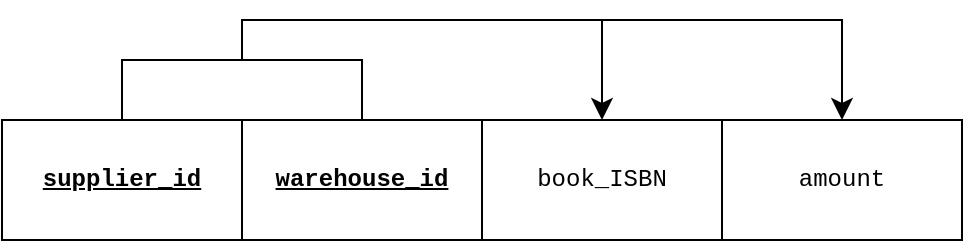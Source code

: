 <mxfile version="21.3.0">
  <diagram name="Page-1" id="MqEHJxqcGR0iH7Ui8UXM">
    <mxGraphModel dx="1000" dy="-1650" grid="1" gridSize="10" guides="1" tooltips="1" connect="1" arrows="1" fold="1" page="1" pageScale="1" pageWidth="850" pageHeight="1100" math="0" shadow="0">
      <root>
        <mxCell id="0" />
        <mxCell id="1" parent="0" />
        <mxCell id="JPP7-0GU8lm2cm0_T6wu-165" value="supplier_id" style="rounded=0;whiteSpace=wrap;html=1;fontStyle=5;fontFamily=Courier New;labelBackgroundColor=none;" parent="1" vertex="1">
          <mxGeometry x="60" y="2990" width="120" height="60" as="geometry" />
        </mxCell>
        <mxCell id="JPP7-0GU8lm2cm0_T6wu-166" value="warehouse_id" style="rounded=0;whiteSpace=wrap;html=1;fontStyle=5;fontFamily=Courier New;labelBackgroundColor=none;" parent="1" vertex="1">
          <mxGeometry x="180" y="2990" width="120" height="60" as="geometry" />
        </mxCell>
        <mxCell id="JPP7-0GU8lm2cm0_T6wu-167" value="book_ISBN" style="rounded=0;whiteSpace=wrap;html=1;fontFamily=Courier New;labelBackgroundColor=none;" parent="1" vertex="1">
          <mxGeometry x="300" y="2990" width="120" height="60" as="geometry" />
        </mxCell>
        <mxCell id="JPP7-0GU8lm2cm0_T6wu-168" value="amount" style="rounded=0;whiteSpace=wrap;html=1;fontFamily=Courier New;labelBackgroundColor=none;" parent="1" vertex="1">
          <mxGeometry x="420" y="2990" width="120" height="60" as="geometry" />
        </mxCell>
        <mxCell id="JPP7-0GU8lm2cm0_T6wu-169" value="" style="shape=partialRectangle;whiteSpace=wrap;html=1;bottom=1;right=1;left=1;top=0;fillColor=none;routingCenterX=-0.5;direction=west;" parent="1" vertex="1">
          <mxGeometry x="120" y="2960" width="120" height="30" as="geometry" />
        </mxCell>
        <mxCell id="JPP7-0GU8lm2cm0_T6wu-170" value="" style="edgeStyle=elbowEdgeStyle;elbow=vertical;endArrow=classic;html=1;curved=0;rounded=0;endSize=8;startSize=8;exitX=0.5;exitY=1;exitDx=0;exitDy=0;entryX=0.5;entryY=0;entryDx=0;entryDy=0;" parent="1" source="JPP7-0GU8lm2cm0_T6wu-169" target="JPP7-0GU8lm2cm0_T6wu-167" edge="1">
          <mxGeometry width="50" height="50" relative="1" as="geometry">
            <mxPoint x="290" y="3070" as="sourcePoint" />
            <mxPoint x="340" y="3020" as="targetPoint" />
            <Array as="points">
              <mxPoint x="280" y="2940" />
              <mxPoint x="300" y="2960" />
            </Array>
          </mxGeometry>
        </mxCell>
        <mxCell id="JPP7-0GU8lm2cm0_T6wu-171" value="" style="edgeStyle=elbowEdgeStyle;elbow=vertical;endArrow=classic;html=1;curved=0;rounded=0;endSize=8;startSize=8;exitX=0.5;exitY=1;exitDx=0;exitDy=0;entryX=0.5;entryY=0;entryDx=0;entryDy=0;" parent="1" source="JPP7-0GU8lm2cm0_T6wu-169" target="JPP7-0GU8lm2cm0_T6wu-168" edge="1">
          <mxGeometry width="50" height="50" relative="1" as="geometry">
            <mxPoint x="190" y="2970" as="sourcePoint" />
            <mxPoint x="370" y="3000" as="targetPoint" />
            <Array as="points">
              <mxPoint x="330" y="2940" />
              <mxPoint x="310" y="2970" />
            </Array>
          </mxGeometry>
        </mxCell>
      </root>
    </mxGraphModel>
  </diagram>
</mxfile>
